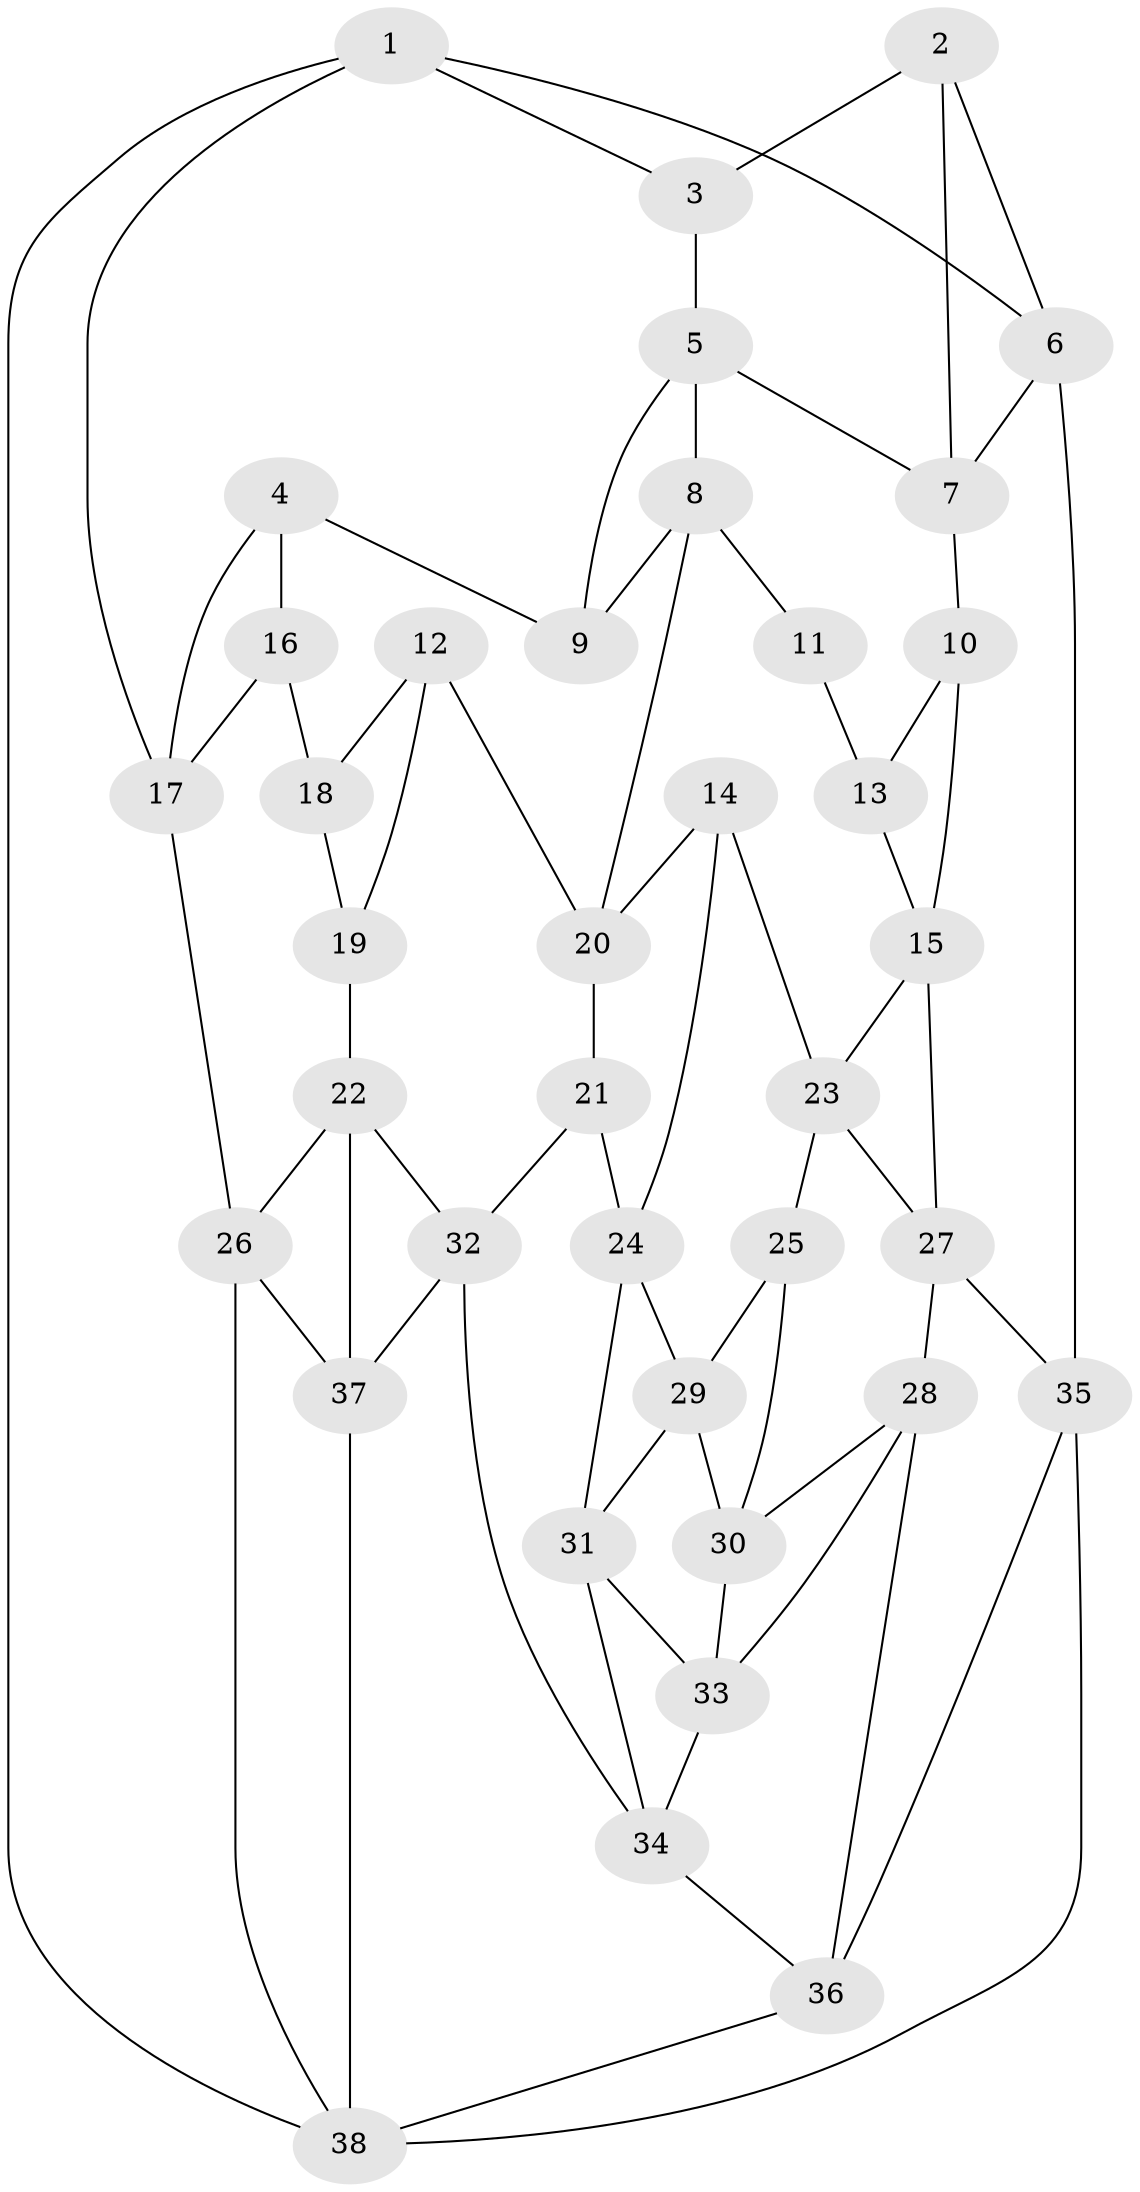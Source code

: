 // original degree distribution, {3: 0.039473684210526314, 6: 0.19736842105263158, 5: 0.5657894736842105, 4: 0.19736842105263158}
// Generated by graph-tools (version 1.1) at 2025/03/03/09/25 03:03:11]
// undirected, 38 vertices, 69 edges
graph export_dot {
graph [start="1"]
  node [color=gray90,style=filled];
  1;
  2;
  3;
  4;
  5;
  6;
  7;
  8;
  9;
  10;
  11;
  12;
  13;
  14;
  15;
  16;
  17;
  18;
  19;
  20;
  21;
  22;
  23;
  24;
  25;
  26;
  27;
  28;
  29;
  30;
  31;
  32;
  33;
  34;
  35;
  36;
  37;
  38;
  1 -- 3 [weight=1.0];
  1 -- 6 [weight=1.0];
  1 -- 17 [weight=1.0];
  1 -- 38 [weight=1.0];
  2 -- 3 [weight=1.0];
  2 -- 6 [weight=1.0];
  2 -- 7 [weight=1.0];
  3 -- 5 [weight=1.0];
  4 -- 9 [weight=1.0];
  4 -- 16 [weight=1.0];
  4 -- 17 [weight=1.0];
  5 -- 7 [weight=1.0];
  5 -- 8 [weight=1.0];
  5 -- 9 [weight=1.0];
  6 -- 7 [weight=1.0];
  6 -- 35 [weight=2.0];
  7 -- 10 [weight=1.0];
  8 -- 9 [weight=1.0];
  8 -- 11 [weight=1.0];
  8 -- 20 [weight=1.0];
  10 -- 13 [weight=1.0];
  10 -- 15 [weight=1.0];
  11 -- 13 [weight=2.0];
  12 -- 18 [weight=1.0];
  12 -- 19 [weight=1.0];
  12 -- 20 [weight=1.0];
  13 -- 15 [weight=1.0];
  14 -- 20 [weight=1.0];
  14 -- 23 [weight=1.0];
  14 -- 24 [weight=1.0];
  15 -- 23 [weight=1.0];
  15 -- 27 [weight=1.0];
  16 -- 17 [weight=1.0];
  16 -- 18 [weight=2.0];
  17 -- 26 [weight=1.0];
  18 -- 19 [weight=1.0];
  19 -- 22 [weight=1.0];
  20 -- 21 [weight=1.0];
  21 -- 24 [weight=1.0];
  21 -- 32 [weight=1.0];
  22 -- 26 [weight=1.0];
  22 -- 32 [weight=1.0];
  22 -- 37 [weight=1.0];
  23 -- 25 [weight=1.0];
  23 -- 27 [weight=1.0];
  24 -- 29 [weight=1.0];
  24 -- 31 [weight=1.0];
  25 -- 29 [weight=1.0];
  25 -- 30 [weight=1.0];
  26 -- 37 [weight=1.0];
  26 -- 38 [weight=1.0];
  27 -- 28 [weight=1.0];
  27 -- 35 [weight=1.0];
  28 -- 30 [weight=1.0];
  28 -- 33 [weight=1.0];
  28 -- 36 [weight=1.0];
  29 -- 30 [weight=1.0];
  29 -- 31 [weight=1.0];
  30 -- 33 [weight=1.0];
  31 -- 33 [weight=1.0];
  31 -- 34 [weight=1.0];
  32 -- 34 [weight=1.0];
  32 -- 37 [weight=1.0];
  33 -- 34 [weight=1.0];
  34 -- 36 [weight=1.0];
  35 -- 36 [weight=1.0];
  35 -- 38 [weight=1.0];
  36 -- 38 [weight=1.0];
  37 -- 38 [weight=1.0];
}
